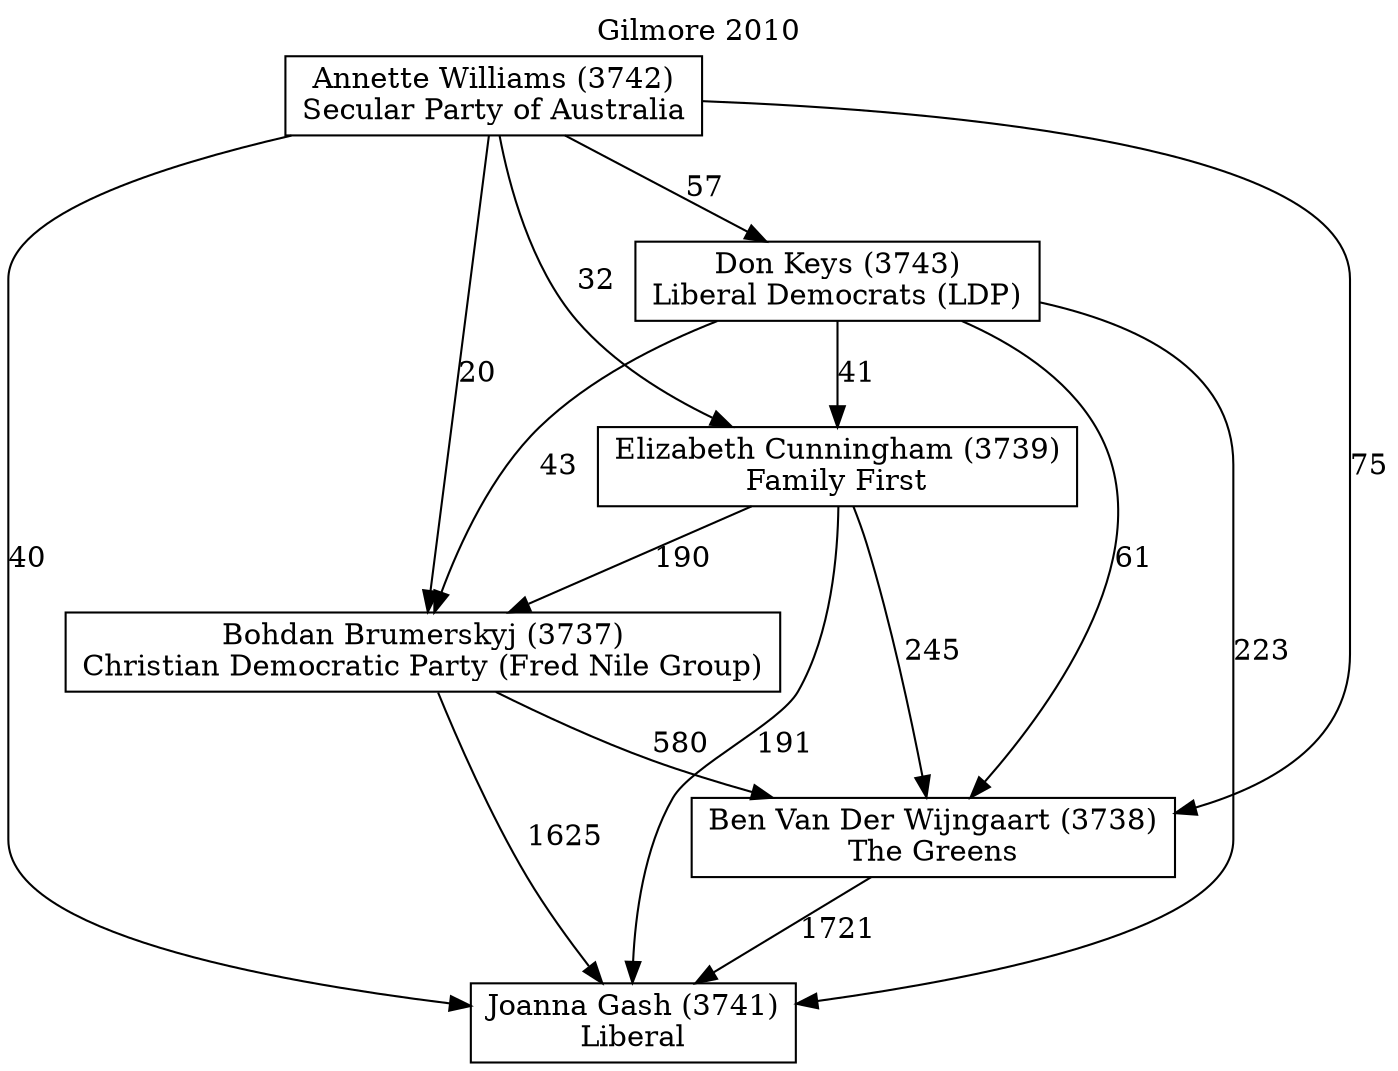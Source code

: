 // House preference flow
digraph "Joanna Gash (3741)_Gilmore_2010" {
	graph [label="Gilmore 2010" labelloc=t mclimit=10]
	node [shape=box]
	"Joanna Gash (3741)" [label="Joanna Gash (3741)
Liberal"]
	"Ben Van Der Wijngaart (3738)" [label="Ben Van Der Wijngaart (3738)
The Greens"]
	"Bohdan Brumerskyj (3737)" [label="Bohdan Brumerskyj (3737)
Christian Democratic Party (Fred Nile Group)"]
	"Elizabeth Cunningham (3739)" [label="Elizabeth Cunningham (3739)
Family First"]
	"Don Keys (3743)" [label="Don Keys (3743)
Liberal Democrats (LDP)"]
	"Annette Williams (3742)" [label="Annette Williams (3742)
Secular Party of Australia"]
	"Ben Van Der Wijngaart (3738)" -> "Joanna Gash (3741)" [label=1721]
	"Bohdan Brumerskyj (3737)" -> "Ben Van Der Wijngaart (3738)" [label=580]
	"Elizabeth Cunningham (3739)" -> "Bohdan Brumerskyj (3737)" [label=190]
	"Don Keys (3743)" -> "Elizabeth Cunningham (3739)" [label=41]
	"Annette Williams (3742)" -> "Don Keys (3743)" [label=57]
	"Bohdan Brumerskyj (3737)" -> "Joanna Gash (3741)" [label=1625]
	"Elizabeth Cunningham (3739)" -> "Joanna Gash (3741)" [label=191]
	"Don Keys (3743)" -> "Joanna Gash (3741)" [label=223]
	"Annette Williams (3742)" -> "Joanna Gash (3741)" [label=40]
	"Annette Williams (3742)" -> "Elizabeth Cunningham (3739)" [label=32]
	"Don Keys (3743)" -> "Bohdan Brumerskyj (3737)" [label=43]
	"Annette Williams (3742)" -> "Bohdan Brumerskyj (3737)" [label=20]
	"Elizabeth Cunningham (3739)" -> "Ben Van Der Wijngaart (3738)" [label=245]
	"Don Keys (3743)" -> "Ben Van Der Wijngaart (3738)" [label=61]
	"Annette Williams (3742)" -> "Ben Van Der Wijngaart (3738)" [label=75]
}
